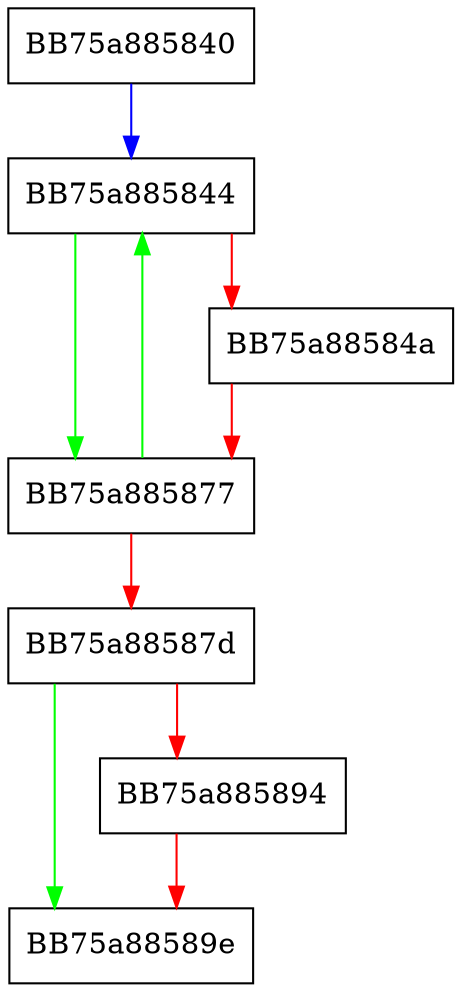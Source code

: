 digraph SignalLoadIsComplete {
  node [shape="box"];
  graph [splines=ortho];
  BB75a885840 -> BB75a885844 [color="blue"];
  BB75a885844 -> BB75a885877 [color="green"];
  BB75a885844 -> BB75a88584a [color="red"];
  BB75a88584a -> BB75a885877 [color="red"];
  BB75a885877 -> BB75a885844 [color="green"];
  BB75a885877 -> BB75a88587d [color="red"];
  BB75a88587d -> BB75a88589e [color="green"];
  BB75a88587d -> BB75a885894 [color="red"];
  BB75a885894 -> BB75a88589e [color="red"];
}